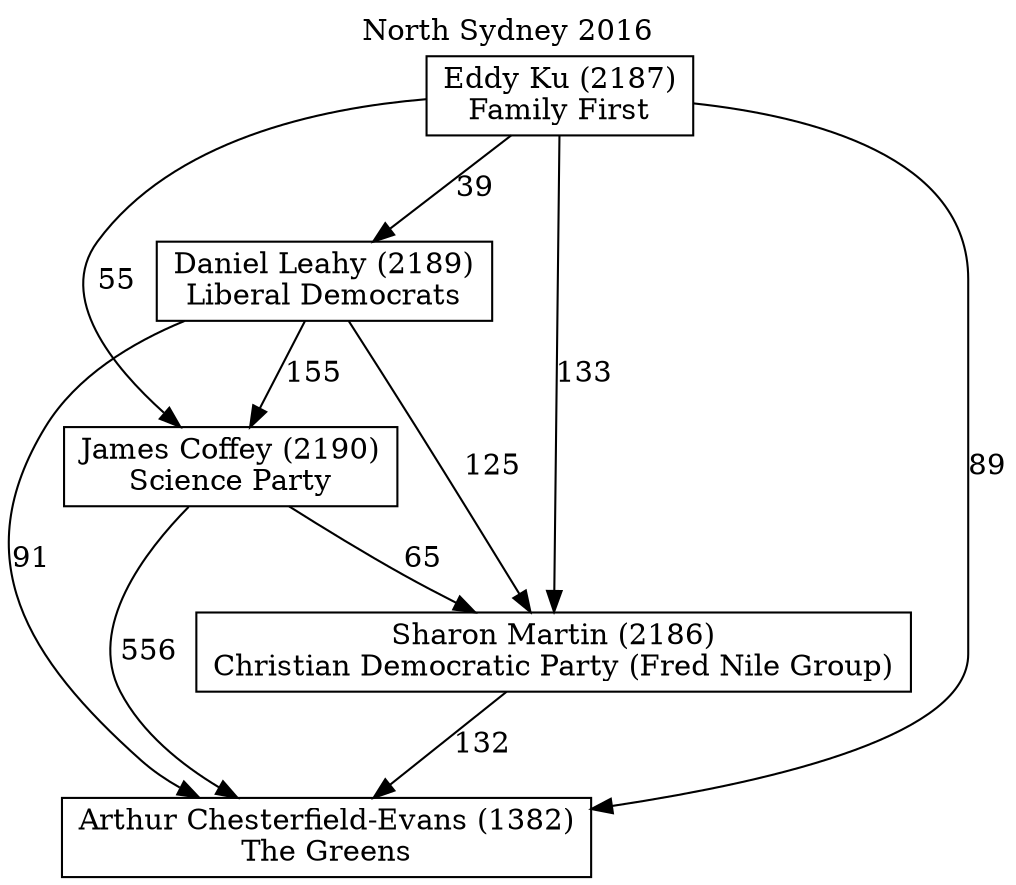 // House preference flow
digraph "Arthur Chesterfield-Evans (1382)_North Sydney_2016" {
	graph [label="North Sydney 2016" labelloc=t mclimit=10]
	node [shape=box]
	"James Coffey (2190)" [label="James Coffey (2190)
Science Party"]
	"Arthur Chesterfield-Evans (1382)" [label="Arthur Chesterfield-Evans (1382)
The Greens"]
	"Daniel Leahy (2189)" [label="Daniel Leahy (2189)
Liberal Democrats"]
	"Sharon Martin (2186)" [label="Sharon Martin (2186)
Christian Democratic Party (Fred Nile Group)"]
	"Eddy Ku (2187)" [label="Eddy Ku (2187)
Family First"]
	"Daniel Leahy (2189)" -> "Arthur Chesterfield-Evans (1382)" [label=91]
	"Daniel Leahy (2189)" -> "James Coffey (2190)" [label=155]
	"James Coffey (2190)" -> "Sharon Martin (2186)" [label=65]
	"Eddy Ku (2187)" -> "James Coffey (2190)" [label=55]
	"Sharon Martin (2186)" -> "Arthur Chesterfield-Evans (1382)" [label=132]
	"Eddy Ku (2187)" -> "Daniel Leahy (2189)" [label=39]
	"Eddy Ku (2187)" -> "Arthur Chesterfield-Evans (1382)" [label=89]
	"Daniel Leahy (2189)" -> "Sharon Martin (2186)" [label=125]
	"James Coffey (2190)" -> "Arthur Chesterfield-Evans (1382)" [label=556]
	"Eddy Ku (2187)" -> "Sharon Martin (2186)" [label=133]
}
